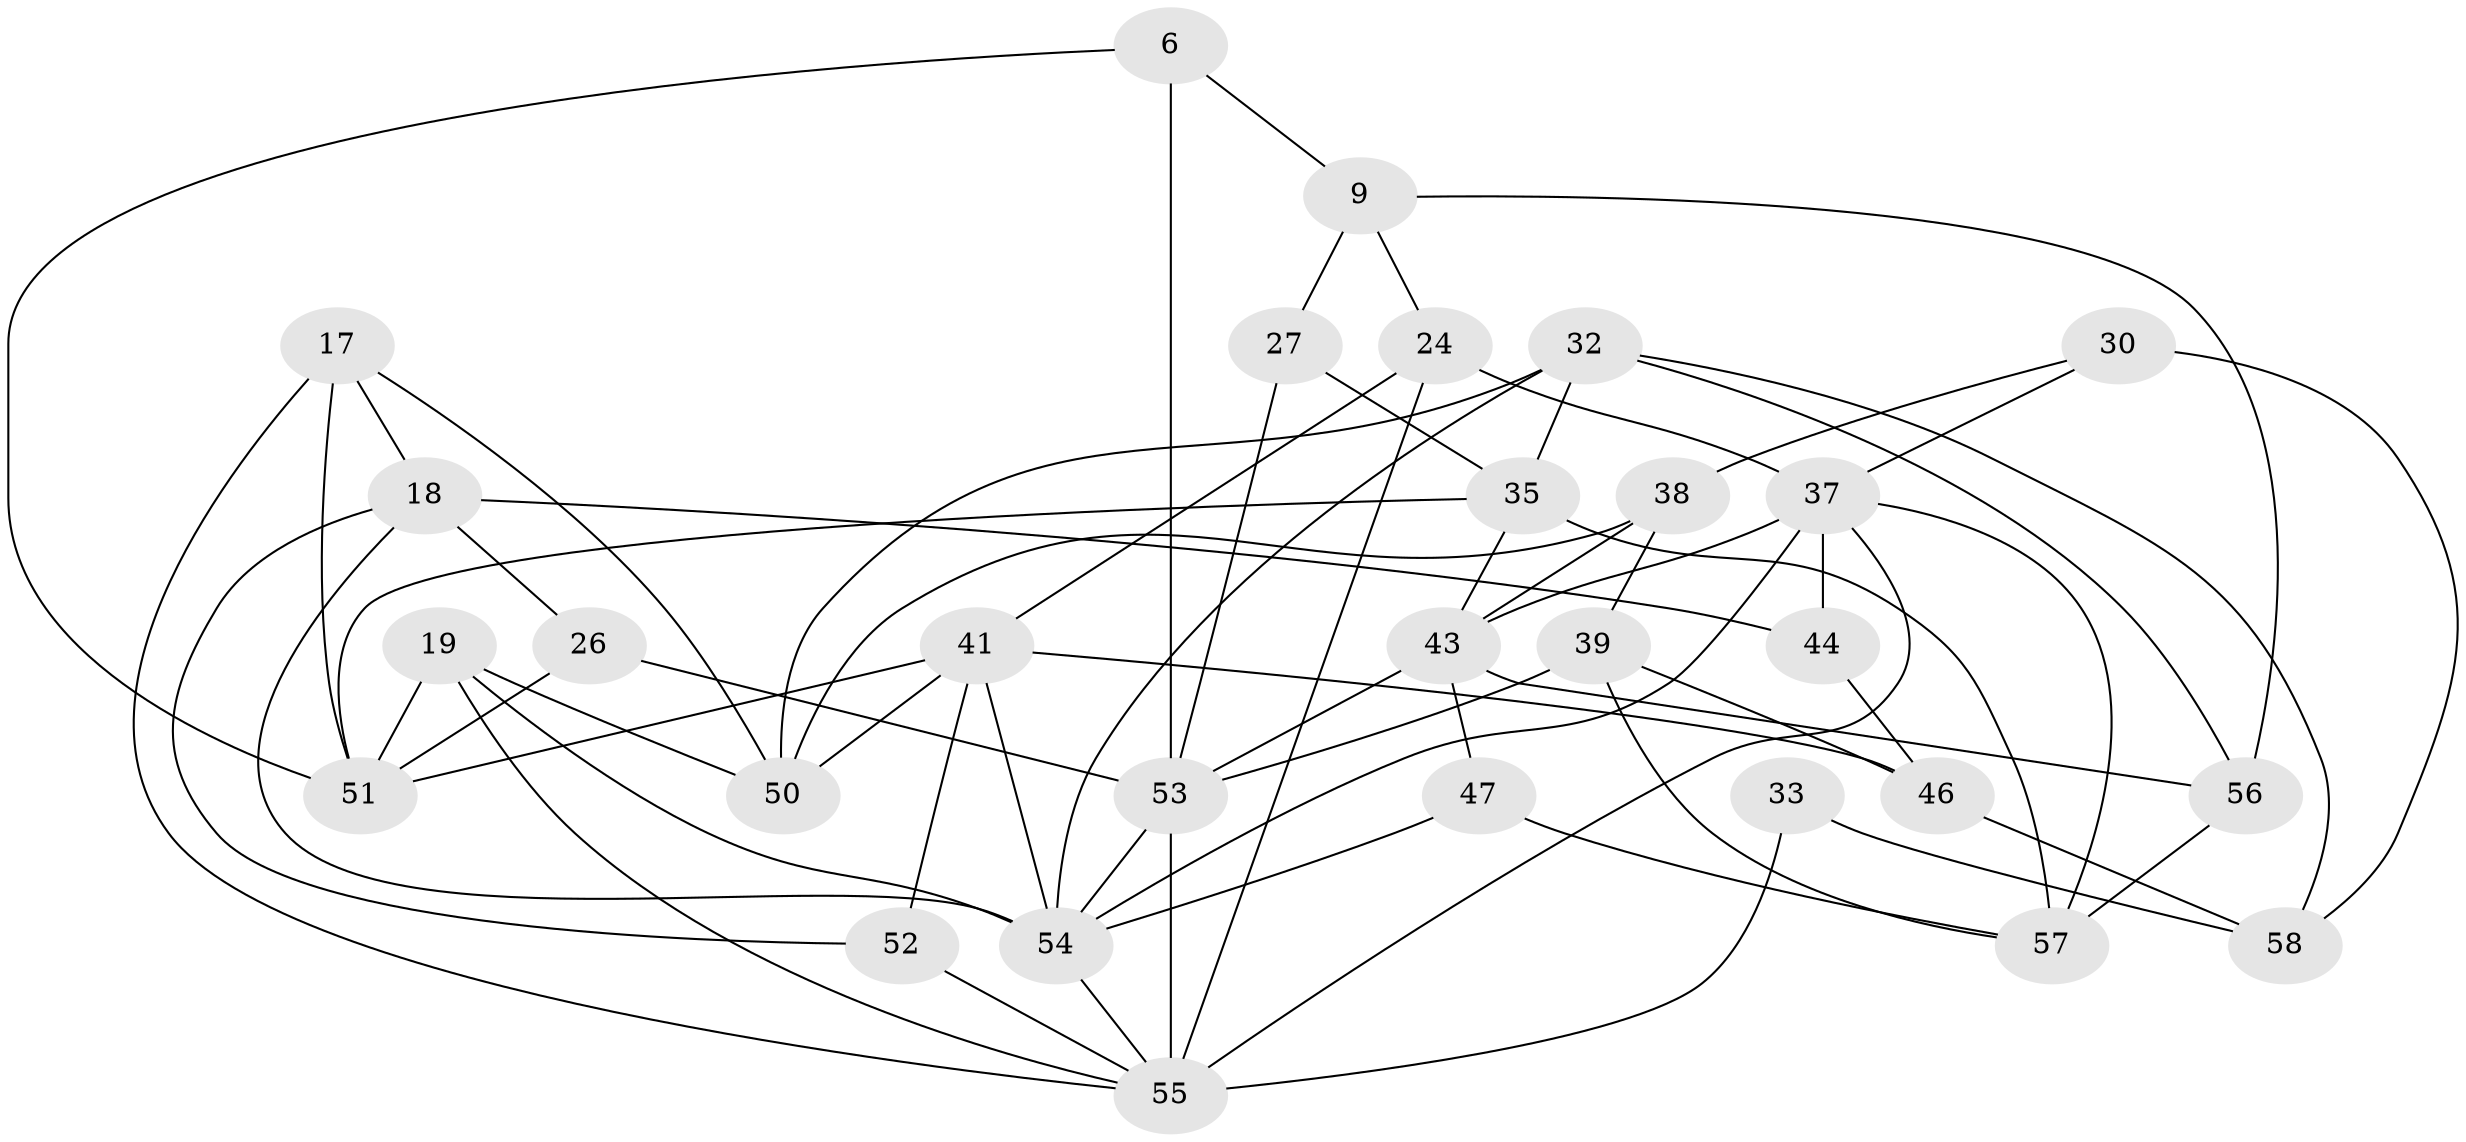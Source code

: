 // original degree distribution, {4: 1.0}
// Generated by graph-tools (version 1.1) at 2025/03/03/04/25 22:03:58]
// undirected, 29 vertices, 66 edges
graph export_dot {
graph [start="1"]
  node [color=gray90,style=filled];
  6 [super="+5"];
  9 [super="+2"];
  17;
  18 [super="+11"];
  19;
  24 [super="+21"];
  26;
  27;
  30;
  32 [super="+16"];
  33;
  35 [super="+10+23"];
  37 [super="+1+28"];
  38;
  39;
  41 [super="+22"];
  43 [super="+25"];
  44;
  46;
  47;
  50 [super="+48"];
  51 [super="+36"];
  52;
  53 [super="+31+12"];
  54 [super="+34+45"];
  55 [super="+49+42"];
  56;
  57 [super="+29+40"];
  58 [super="+20"];
  6 -- 9;
  6 -- 51 [weight=2];
  6 -- 53 [weight=3];
  9 -- 27 [weight=2];
  9 -- 24 [weight=2];
  9 -- 56;
  17 -- 18;
  17 -- 55;
  17 -- 51;
  17 -- 50;
  18 -- 26 [weight=2];
  18 -- 52;
  18 -- 44;
  18 -- 54;
  19 -- 50;
  19 -- 51;
  19 -- 55;
  19 -- 54;
  24 -- 37 [weight=2];
  24 -- 55;
  24 -- 41;
  26 -- 51;
  26 -- 53;
  27 -- 35;
  27 -- 53;
  30 -- 58 [weight=2];
  30 -- 38;
  30 -- 37;
  32 -- 54;
  32 -- 58;
  32 -- 56;
  32 -- 50 [weight=2];
  32 -- 35;
  33 -- 58 [weight=2];
  33 -- 55 [weight=2];
  35 -- 57 [weight=3];
  35 -- 43;
  35 -- 51 [weight=2];
  37 -- 44 [weight=2];
  37 -- 57 [weight=2];
  37 -- 43;
  37 -- 55;
  37 -- 54;
  38 -- 39;
  38 -- 50;
  38 -- 43;
  39 -- 46;
  39 -- 57;
  39 -- 53;
  41 -- 46;
  41 -- 54;
  41 -- 50;
  41 -- 51;
  41 -- 52;
  43 -- 56;
  43 -- 53;
  43 -- 47;
  44 -- 46;
  46 -- 58;
  47 -- 57;
  47 -- 54 [weight=2];
  52 -- 55 [weight=2];
  53 -- 54 [weight=2];
  53 -- 55 [weight=3];
  54 -- 55;
  56 -- 57;
}
